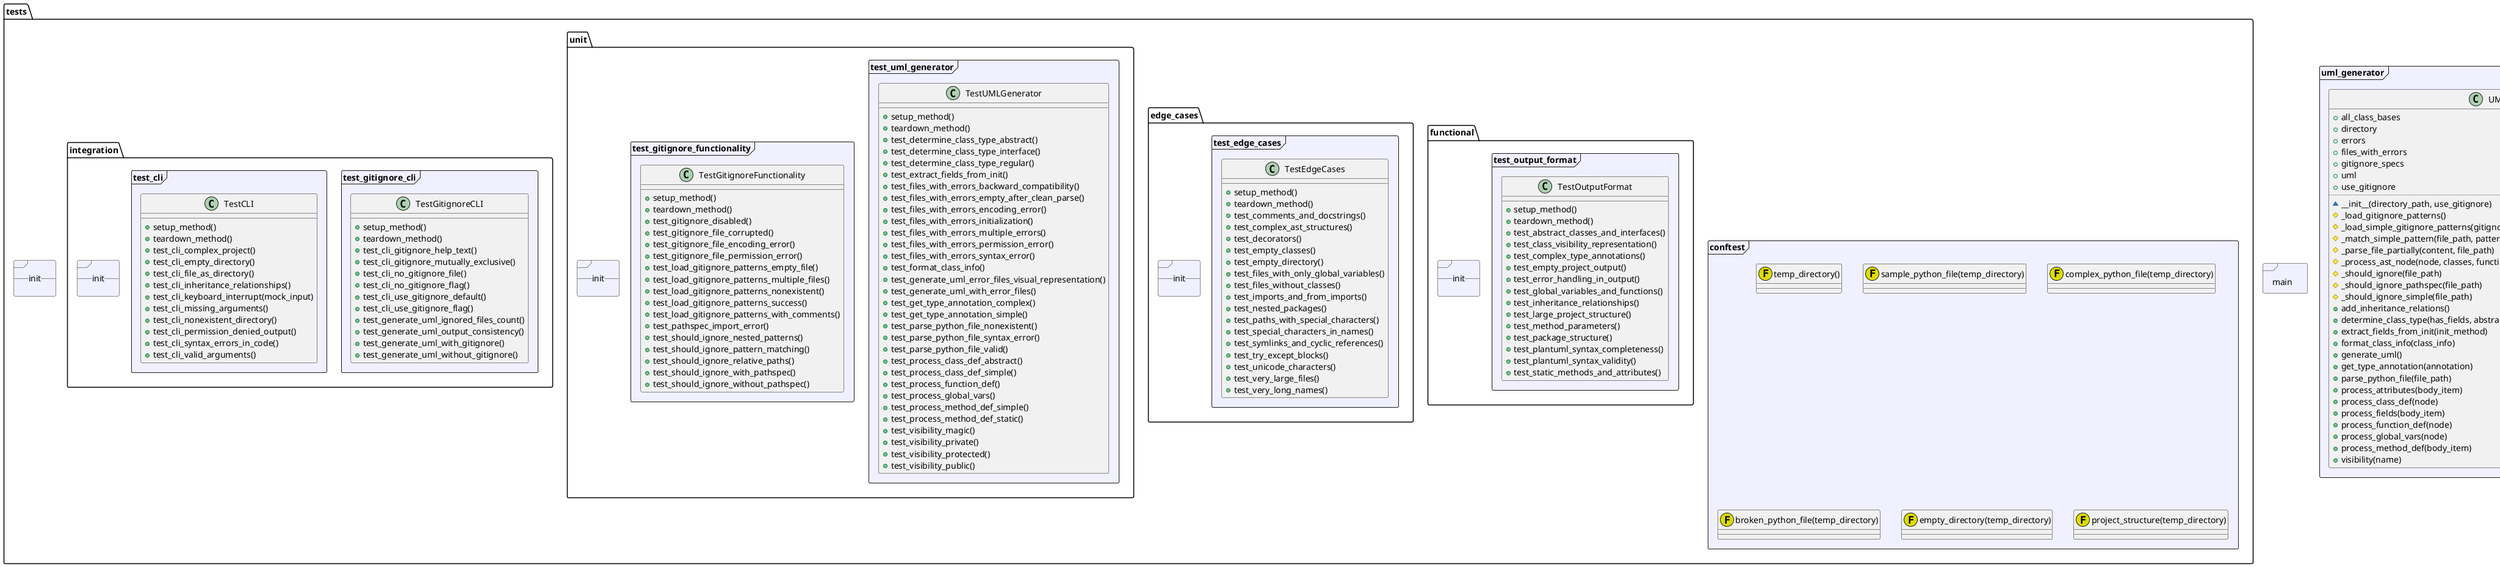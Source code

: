 @startuml
package "uml_generator" <<Frame>> #F0F0FF {
  class UMLGenerator {
    + all_class_bases
    + directory
    + errors
    + files_with_errors
    + gitignore_specs
    + uml
    + use_gitignore
    ....
    ~ __init__(directory_path, use_gitignore)
    # _load_gitignore_patterns()
    # _load_simple_gitignore_patterns(gitignore_file)
    # _match_simple_pattern(file_path, pattern)
    # _parse_file_partially(content, file_path)
    # _process_ast_node(node, classes, functions, global_vars, class_bases, file_path)
    # _should_ignore(file_path)
    # _should_ignore_pathspec(file_path)
    # _should_ignore_simple(file_path)
    + add_inheritance_relations()
    + determine_class_type(has_fields, abstract_method_count, total_method_count, bases)
    + extract_fields_from_init(init_method)
    + format_class_info(class_info)
    + generate_uml()
    + get_type_annotation(annotation)
    + parse_python_file(file_path)
    + process_attributes(body_item)
    + process_class_def(node)
    + process_fields(body_item)
    + process_function_def(node)
    + process_global_vars(node)
    + process_method_def(body_item)
    + visibility(name)
  }
}
package "main" <<Frame>> #F0F0FF {
}
package "tests.conftest" <<Frame>> #F0F0FF {
  class "temp_directory()" << (F,#DDDD00) >> {
  }
  class "sample_python_file(temp_directory)" << (F,#DDDD00) >> {
  }
  class "complex_python_file(temp_directory)" << (F,#DDDD00) >> {
  }
  class "broken_python_file(temp_directory)" << (F,#DDDD00) >> {
  }
  class "empty_directory(temp_directory)" << (F,#DDDD00) >> {
  }
  class "project_structure(temp_directory)" << (F,#DDDD00) >> {
  }
}
package "tests.__init__" <<Frame>> #F0F0FF {
}
package "test_project.src.main" <<Frame>> #F0F0FF {
  class User {
    + name
    ....
    ~ __init__(name)
    + get_name()
  }
}
package "tests.functional.__init__" <<Frame>> #F0F0FF {
}
package "tests.functional.test_output_format" <<Frame>> #F0F0FF {
  class TestOutputFormat {
    + setup_method()
    + teardown_method()
    + test_abstract_classes_and_interfaces()
    + test_class_visibility_representation()
    + test_complex_type_annotations()
    + test_empty_project_output()
    + test_error_handling_in_output()
    + test_global_variables_and_functions()
    + test_inheritance_relationships()
    + test_large_project_structure()
    + test_method_parameters()
    + test_package_structure()
    + test_plantuml_syntax_completeness()
    + test_plantuml_syntax_validity()
    + test_static_methods_and_attributes()
  }
}
package "tests.edge_cases.__init__" <<Frame>> #F0F0FF {
}
package "tests.edge_cases.test_edge_cases" <<Frame>> #F0F0FF {
  class TestEdgeCases {
    + setup_method()
    + teardown_method()
    + test_comments_and_docstrings()
    + test_complex_ast_structures()
    + test_decorators()
    + test_empty_classes()
    + test_empty_directory()
    + test_files_with_only_global_variables()
    + test_files_without_classes()
    + test_imports_and_from_imports()
    + test_nested_packages()
    + test_paths_with_special_characters()
    + test_special_characters_in_names()
    + test_symlinks_and_cyclic_references()
    + test_try_except_blocks()
    + test_unicode_characters()
    + test_very_large_files()
    + test_very_long_names()
  }
}
package "tests.unit.test_uml_generator" <<Frame>> #F0F0FF {
  class TestUMLGenerator {
    + setup_method()
    + teardown_method()
    + test_determine_class_type_abstract()
    + test_determine_class_type_interface()
    + test_determine_class_type_regular()
    + test_extract_fields_from_init()
    + test_files_with_errors_backward_compatibility()
    + test_files_with_errors_empty_after_clean_parse()
    + test_files_with_errors_encoding_error()
    + test_files_with_errors_initialization()
    + test_files_with_errors_multiple_errors()
    + test_files_with_errors_permission_error()
    + test_files_with_errors_syntax_error()
    + test_format_class_info()
    + test_generate_uml_error_files_visual_representation()
    + test_generate_uml_with_error_files()
    + test_get_type_annotation_complex()
    + test_get_type_annotation_simple()
    + test_parse_python_file_nonexistent()
    + test_parse_python_file_syntax_error()
    + test_parse_python_file_valid()
    + test_process_class_def_abstract()
    + test_process_class_def_simple()
    + test_process_function_def()
    + test_process_global_vars()
    + test_process_method_def_simple()
    + test_process_method_def_static()
    + test_visibility_magic()
    + test_visibility_private()
    + test_visibility_protected()
    + test_visibility_public()
  }
}
package "tests.unit.test_gitignore_functionality" <<Frame>> #F0F0FF {
  class TestGitignoreFunctionality {
    + setup_method()
    + teardown_method()
    + test_gitignore_disabled()
    + test_gitignore_file_corrupted()
    + test_gitignore_file_encoding_error()
    + test_gitignore_file_permission_error()
    + test_load_gitignore_patterns_empty_file()
    + test_load_gitignore_patterns_multiple_files()
    + test_load_gitignore_patterns_nonexistent()
    + test_load_gitignore_patterns_success()
    + test_load_gitignore_patterns_with_comments()
    + test_pathspec_import_error()
    + test_should_ignore_nested_patterns()
    + test_should_ignore_pattern_matching()
    + test_should_ignore_relative_paths()
    + test_should_ignore_with_pathspec()
    + test_should_ignore_without_pathspec()
  }
}
package "tests.unit.__init__" <<Frame>> #F0F0FF {
}
package "tests.integration.test_gitignore_cli" <<Frame>> #F0F0FF {
  class TestGitignoreCLI {
    + setup_method()
    + teardown_method()
    + test_cli_gitignore_help_text()
    + test_cli_gitignore_mutually_exclusive()
    + test_cli_no_gitignore_file()
    + test_cli_no_gitignore_flag()
    + test_cli_use_gitignore_default()
    + test_cli_use_gitignore_flag()
    + test_generate_uml_ignored_files_count()
    + test_generate_uml_output_consistency()
    + test_generate_uml_with_gitignore()
    + test_generate_uml_without_gitignore()
  }
}
package "tests.integration.__init__" <<Frame>> #F0F0FF {
}
package "tests.integration.test_cli" <<Frame>> #F0F0FF {
  class TestCLI {
    + setup_method()
    + teardown_method()
    + test_cli_complex_project()
    + test_cli_empty_directory()
    + test_cli_file_as_directory()
    + test_cli_inheritance_relationships()
    + test_cli_keyboard_interrupt(mock_input)
    + test_cli_missing_arguments()
    + test_cli_nonexistent_directory()
    + test_cli_permission_denied_output()
    + test_cli_syntax_errors_in_code()
    + test_cli_valid_arguments()
  }
}
package "test_no_gitignore.src.example" <<Frame>> #F0F0FF {
  class Example {
    + value
    ....
    ~ __init__()
    + get_value()
  }
}
@enduml